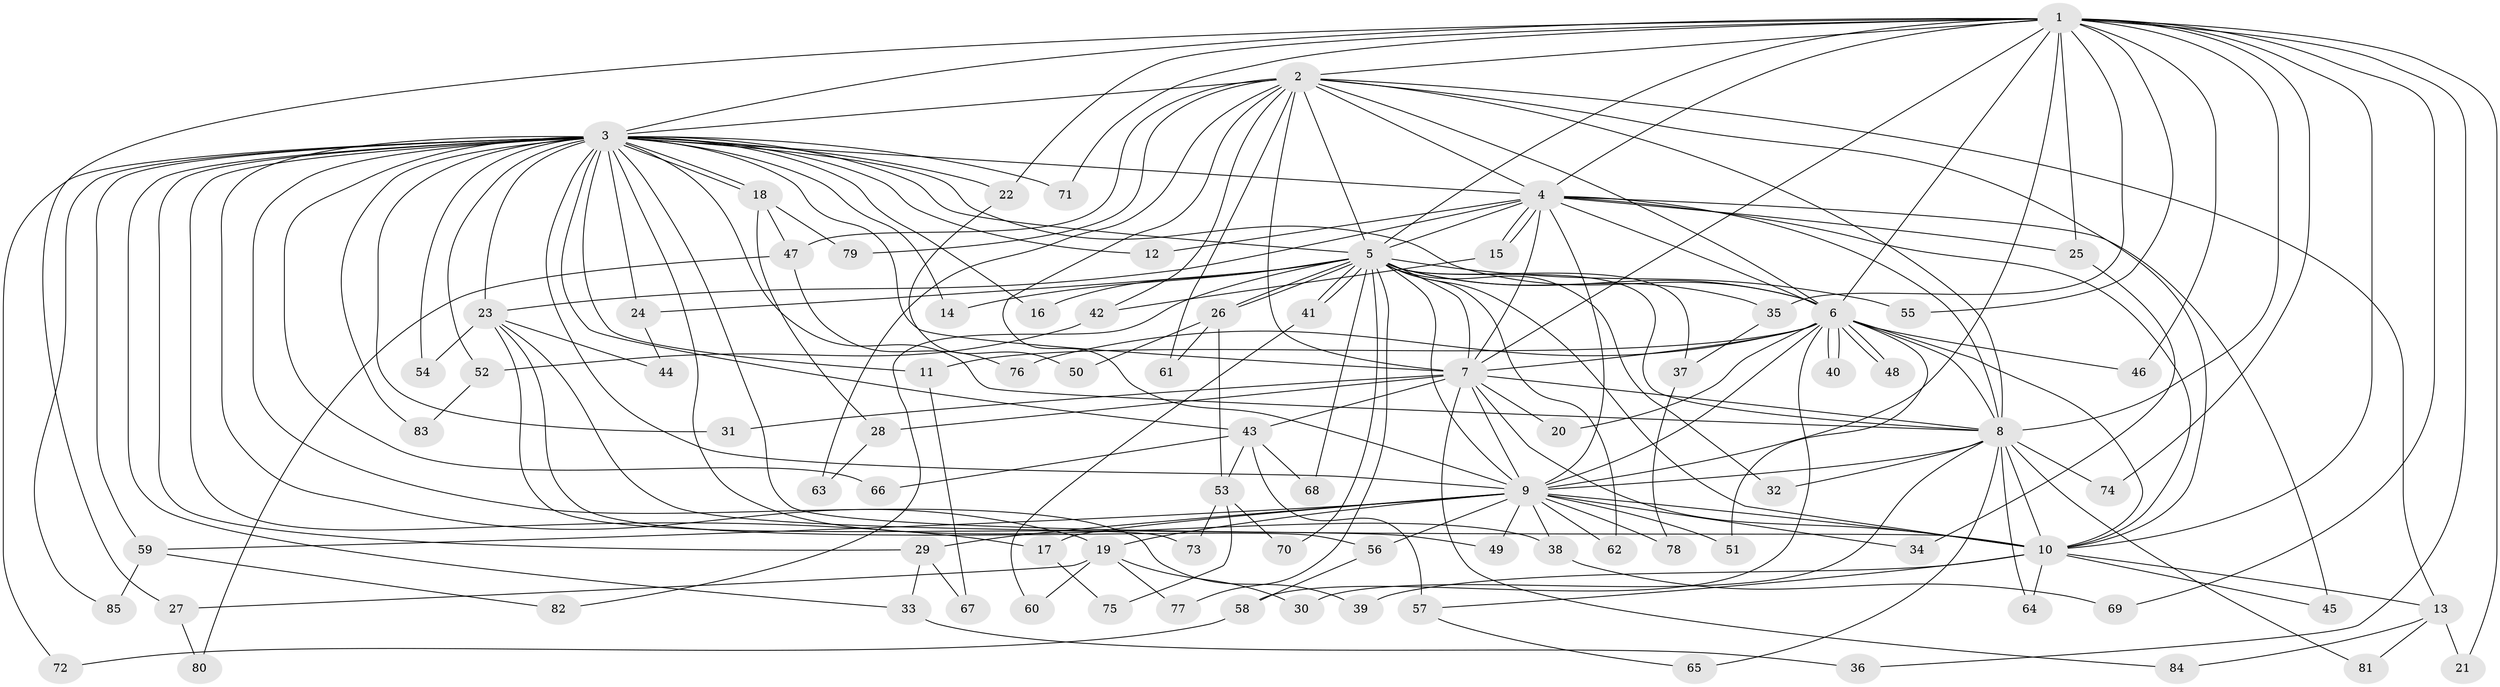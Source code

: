// Generated by graph-tools (version 1.1) at 2025/11/02/27/25 16:11:01]
// undirected, 85 vertices, 195 edges
graph export_dot {
graph [start="1"]
  node [color=gray90,style=filled];
  1;
  2;
  3;
  4;
  5;
  6;
  7;
  8;
  9;
  10;
  11;
  12;
  13;
  14;
  15;
  16;
  17;
  18;
  19;
  20;
  21;
  22;
  23;
  24;
  25;
  26;
  27;
  28;
  29;
  30;
  31;
  32;
  33;
  34;
  35;
  36;
  37;
  38;
  39;
  40;
  41;
  42;
  43;
  44;
  45;
  46;
  47;
  48;
  49;
  50;
  51;
  52;
  53;
  54;
  55;
  56;
  57;
  58;
  59;
  60;
  61;
  62;
  63;
  64;
  65;
  66;
  67;
  68;
  69;
  70;
  71;
  72;
  73;
  74;
  75;
  76;
  77;
  78;
  79;
  80;
  81;
  82;
  83;
  84;
  85;
  1 -- 2;
  1 -- 3;
  1 -- 4;
  1 -- 5;
  1 -- 6;
  1 -- 7;
  1 -- 8;
  1 -- 9;
  1 -- 10;
  1 -- 21;
  1 -- 22;
  1 -- 25;
  1 -- 27;
  1 -- 35;
  1 -- 36;
  1 -- 46;
  1 -- 55;
  1 -- 69;
  1 -- 71;
  1 -- 74;
  2 -- 3;
  2 -- 4;
  2 -- 5;
  2 -- 6;
  2 -- 7;
  2 -- 8;
  2 -- 9;
  2 -- 10;
  2 -- 13;
  2 -- 42;
  2 -- 47;
  2 -- 61;
  2 -- 63;
  2 -- 79;
  3 -- 4;
  3 -- 5;
  3 -- 6;
  3 -- 7;
  3 -- 8;
  3 -- 9;
  3 -- 10;
  3 -- 11;
  3 -- 12;
  3 -- 14;
  3 -- 16;
  3 -- 17;
  3 -- 18;
  3 -- 18;
  3 -- 19;
  3 -- 22;
  3 -- 23;
  3 -- 24;
  3 -- 29;
  3 -- 31;
  3 -- 33;
  3 -- 38;
  3 -- 39;
  3 -- 43;
  3 -- 52;
  3 -- 54;
  3 -- 59;
  3 -- 66;
  3 -- 71;
  3 -- 72;
  3 -- 83;
  3 -- 85;
  4 -- 5;
  4 -- 6;
  4 -- 7;
  4 -- 8;
  4 -- 9;
  4 -- 10;
  4 -- 12;
  4 -- 15;
  4 -- 15;
  4 -- 23;
  4 -- 25;
  4 -- 45;
  5 -- 6;
  5 -- 7;
  5 -- 8;
  5 -- 9;
  5 -- 10;
  5 -- 14;
  5 -- 16;
  5 -- 24;
  5 -- 26;
  5 -- 26;
  5 -- 32;
  5 -- 35;
  5 -- 37;
  5 -- 41;
  5 -- 41;
  5 -- 55;
  5 -- 62;
  5 -- 68;
  5 -- 70;
  5 -- 77;
  5 -- 82;
  6 -- 7;
  6 -- 8;
  6 -- 9;
  6 -- 10;
  6 -- 11;
  6 -- 20;
  6 -- 40;
  6 -- 40;
  6 -- 46;
  6 -- 48;
  6 -- 48;
  6 -- 51;
  6 -- 58;
  6 -- 76;
  7 -- 8;
  7 -- 9;
  7 -- 10;
  7 -- 20;
  7 -- 28;
  7 -- 31;
  7 -- 43;
  7 -- 84;
  8 -- 9;
  8 -- 10;
  8 -- 30;
  8 -- 32;
  8 -- 64;
  8 -- 65;
  8 -- 74;
  8 -- 81;
  9 -- 10;
  9 -- 17;
  9 -- 19;
  9 -- 29;
  9 -- 34;
  9 -- 38;
  9 -- 49;
  9 -- 51;
  9 -- 56;
  9 -- 59;
  9 -- 62;
  9 -- 78;
  10 -- 13;
  10 -- 39;
  10 -- 45;
  10 -- 57;
  10 -- 64;
  11 -- 67;
  13 -- 21;
  13 -- 81;
  13 -- 84;
  15 -- 42;
  17 -- 75;
  18 -- 28;
  18 -- 47;
  18 -- 79;
  19 -- 27;
  19 -- 30;
  19 -- 60;
  19 -- 77;
  22 -- 50;
  23 -- 44;
  23 -- 49;
  23 -- 54;
  23 -- 56;
  23 -- 73;
  24 -- 44;
  25 -- 34;
  26 -- 50;
  26 -- 53;
  26 -- 61;
  27 -- 80;
  28 -- 63;
  29 -- 33;
  29 -- 67;
  33 -- 36;
  35 -- 37;
  37 -- 78;
  38 -- 69;
  41 -- 60;
  42 -- 52;
  43 -- 53;
  43 -- 57;
  43 -- 66;
  43 -- 68;
  47 -- 76;
  47 -- 80;
  52 -- 83;
  53 -- 70;
  53 -- 73;
  53 -- 75;
  56 -- 58;
  57 -- 65;
  58 -- 72;
  59 -- 82;
  59 -- 85;
}
